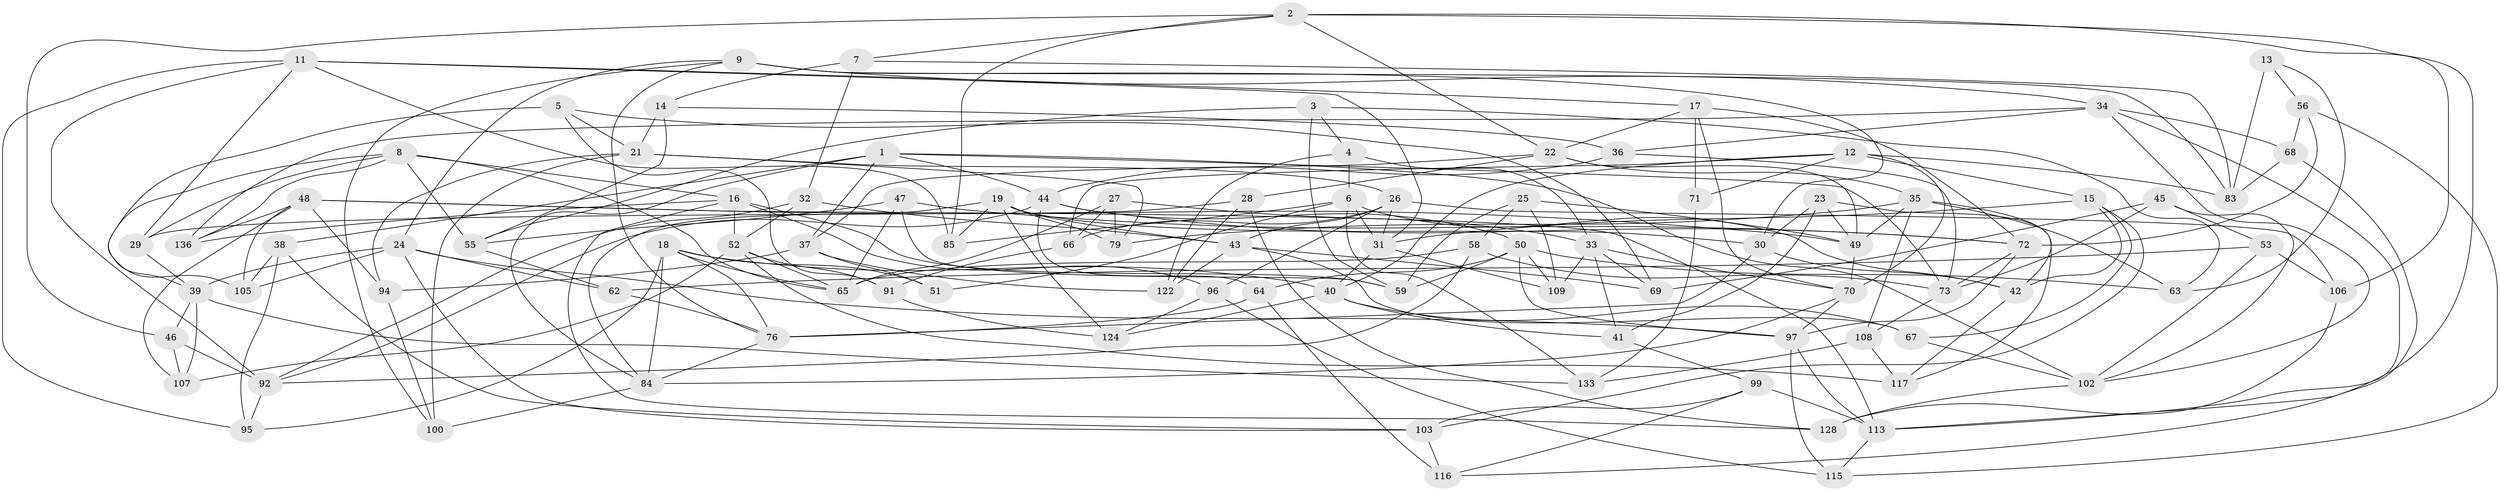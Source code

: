 // original degree distribution, {4: 1.0}
// Generated by graph-tools (version 1.1) at 2025/11/02/27/25 16:11:49]
// undirected, 96 vertices, 231 edges
graph export_dot {
graph [start="1"]
  node [color=gray90,style=filled];
  1 [super="+54"];
  2 [super="+81"];
  3 [super="+140"];
  4;
  5;
  6 [super="+10"];
  7;
  8 [super="+131"];
  9 [super="+134"];
  11 [super="+20"];
  12 [super="+90"];
  13;
  14;
  15 [super="+142"];
  16 [super="+80"];
  17 [super="+78"];
  18 [super="+61"];
  19 [super="+86"];
  21 [super="+87"];
  22 [super="+111"];
  23;
  24 [super="+132"];
  25;
  26 [super="+125"];
  27;
  28;
  29;
  30 [super="+126"];
  31 [super="+101"];
  32;
  33 [super="+114"];
  34 [super="+88"];
  35 [super="+135"];
  36;
  37 [super="+110"];
  38;
  39 [super="+77"];
  40 [super="+112"];
  41;
  42 [super="+57"];
  43 [super="+129"];
  44 [super="+98"];
  45;
  46;
  47;
  48 [super="+141"];
  49 [super="+75"];
  50 [super="+82"];
  51;
  52 [super="+60"];
  53;
  55 [super="+89"];
  56;
  58;
  59 [super="+139"];
  62;
  63;
  64;
  65 [super="+120"];
  66;
  67;
  68;
  69;
  70 [super="+138"];
  71;
  72 [super="+74"];
  73 [super="+123"];
  76 [super="+137"];
  79;
  83 [super="+130"];
  84 [super="+119"];
  85;
  91;
  92 [super="+93"];
  94;
  95;
  96;
  97 [super="+121"];
  99;
  100;
  102 [super="+127"];
  103 [super="+104"];
  105;
  106;
  107;
  108;
  109;
  113 [super="+118"];
  115;
  116;
  117;
  122;
  124;
  128;
  133;
  136;
  1 -- 84;
  1 -- 73;
  1 -- 102;
  1 -- 37;
  1 -- 38;
  1 -- 44;
  2 -- 85;
  2 -- 46;
  2 -- 7;
  2 -- 113;
  2 -- 106;
  2 -- 22;
  3 -- 4;
  3 -- 55 [weight=2];
  3 -- 59 [weight=2];
  3 -- 63;
  4 -- 33;
  4 -- 6;
  4 -- 122;
  5 -- 21;
  5 -- 69;
  5 -- 91;
  5 -- 105;
  6 -- 133;
  6 -- 85;
  6 -- 51;
  6 -- 31;
  6 -- 42;
  7 -- 32;
  7 -- 14;
  7 -- 83;
  8 -- 65;
  8 -- 55;
  8 -- 16;
  8 -- 136;
  8 -- 29;
  8 -- 39;
  9 -- 100;
  9 -- 83;
  9 -- 24;
  9 -- 34;
  9 -- 76;
  9 -- 30;
  11 -- 17;
  11 -- 92;
  11 -- 29;
  11 -- 85;
  11 -- 95;
  11 -- 31;
  12 -- 40;
  12 -- 66;
  12 -- 70;
  12 -- 71;
  12 -- 83;
  12 -- 15;
  13 -- 56;
  13 -- 83 [weight=2];
  13 -- 63;
  14 -- 36;
  14 -- 21;
  14 -- 55;
  15 -- 67;
  15 -- 103 [weight=2];
  15 -- 42;
  15 -- 31;
  16 -- 96;
  16 -- 136;
  16 -- 128;
  16 -- 59;
  16 -- 52;
  17 -- 71 [weight=2];
  17 -- 72;
  17 -- 22;
  17 -- 70;
  18 -- 84;
  18 -- 40;
  18 -- 65;
  18 -- 51;
  18 -- 95;
  18 -- 76;
  19 -- 124;
  19 -- 79;
  19 -- 84;
  19 -- 43;
  19 -- 85;
  19 -- 30;
  21 -- 94;
  21 -- 100;
  21 -- 79;
  21 -- 26;
  22 -- 49;
  22 -- 37;
  22 -- 28;
  22 -- 35;
  23 -- 49;
  23 -- 41;
  23 -- 117;
  23 -- 30;
  24 -- 97;
  24 -- 62;
  24 -- 105;
  24 -- 39;
  24 -- 103;
  25 -- 109;
  25 -- 58;
  25 -- 49;
  25 -- 59;
  26 -- 31;
  26 -- 106;
  26 -- 43;
  26 -- 96;
  26 -- 66;
  27 -- 79;
  27 -- 65;
  27 -- 66;
  27 -- 33;
  28 -- 128;
  28 -- 122;
  28 -- 29;
  29 -- 39;
  30 -- 42 [weight=2];
  30 -- 76;
  31 -- 109;
  31 -- 40;
  32 -- 92;
  32 -- 43;
  32 -- 52;
  33 -- 69;
  33 -- 41;
  33 -- 109;
  33 -- 70;
  34 -- 68;
  34 -- 102;
  34 -- 36;
  34 -- 136;
  34 -- 113;
  35 -- 79;
  35 -- 63;
  35 -- 49;
  35 -- 42;
  35 -- 108;
  36 -- 44;
  36 -- 73;
  37 -- 51 [weight=2];
  37 -- 122;
  37 -- 94;
  38 -- 95;
  38 -- 103;
  38 -- 105;
  39 -- 133;
  39 -- 107;
  39 -- 46;
  40 -- 41;
  40 -- 124;
  40 -- 67;
  41 -- 99;
  42 -- 117;
  43 -- 69;
  43 -- 67;
  43 -- 122;
  44 -- 92;
  44 -- 64;
  44 -- 72;
  44 -- 50;
  45 -- 53;
  45 -- 69;
  45 -- 73;
  45 -- 102;
  46 -- 107;
  46 -- 92;
  47 -- 59;
  47 -- 72;
  47 -- 55;
  47 -- 65;
  48 -- 113;
  48 -- 107;
  48 -- 94;
  48 -- 49;
  48 -- 136;
  48 -- 105;
  49 -- 70;
  50 -- 64;
  50 -- 63;
  50 -- 59;
  50 -- 109;
  50 -- 97;
  52 -- 91;
  52 -- 107;
  52 -- 117;
  52 -- 65;
  53 -- 106;
  53 -- 62;
  53 -- 102;
  55 -- 62;
  56 -- 68;
  56 -- 115;
  56 -- 72;
  58 -- 73;
  58 -- 92;
  58 -- 65;
  62 -- 76;
  64 -- 76;
  64 -- 116;
  66 -- 91;
  67 -- 102;
  68 -- 83;
  68 -- 116;
  70 -- 84;
  70 -- 97;
  71 -- 133;
  72 -- 73;
  72 -- 97;
  73 -- 108;
  76 -- 84;
  84 -- 100;
  91 -- 124;
  92 -- 95;
  94 -- 100;
  96 -- 124;
  96 -- 115;
  97 -- 115;
  97 -- 113;
  99 -- 116;
  99 -- 113;
  99 -- 103;
  102 -- 128;
  103 -- 116;
  106 -- 128;
  108 -- 117;
  108 -- 133;
  113 -- 115;
}
